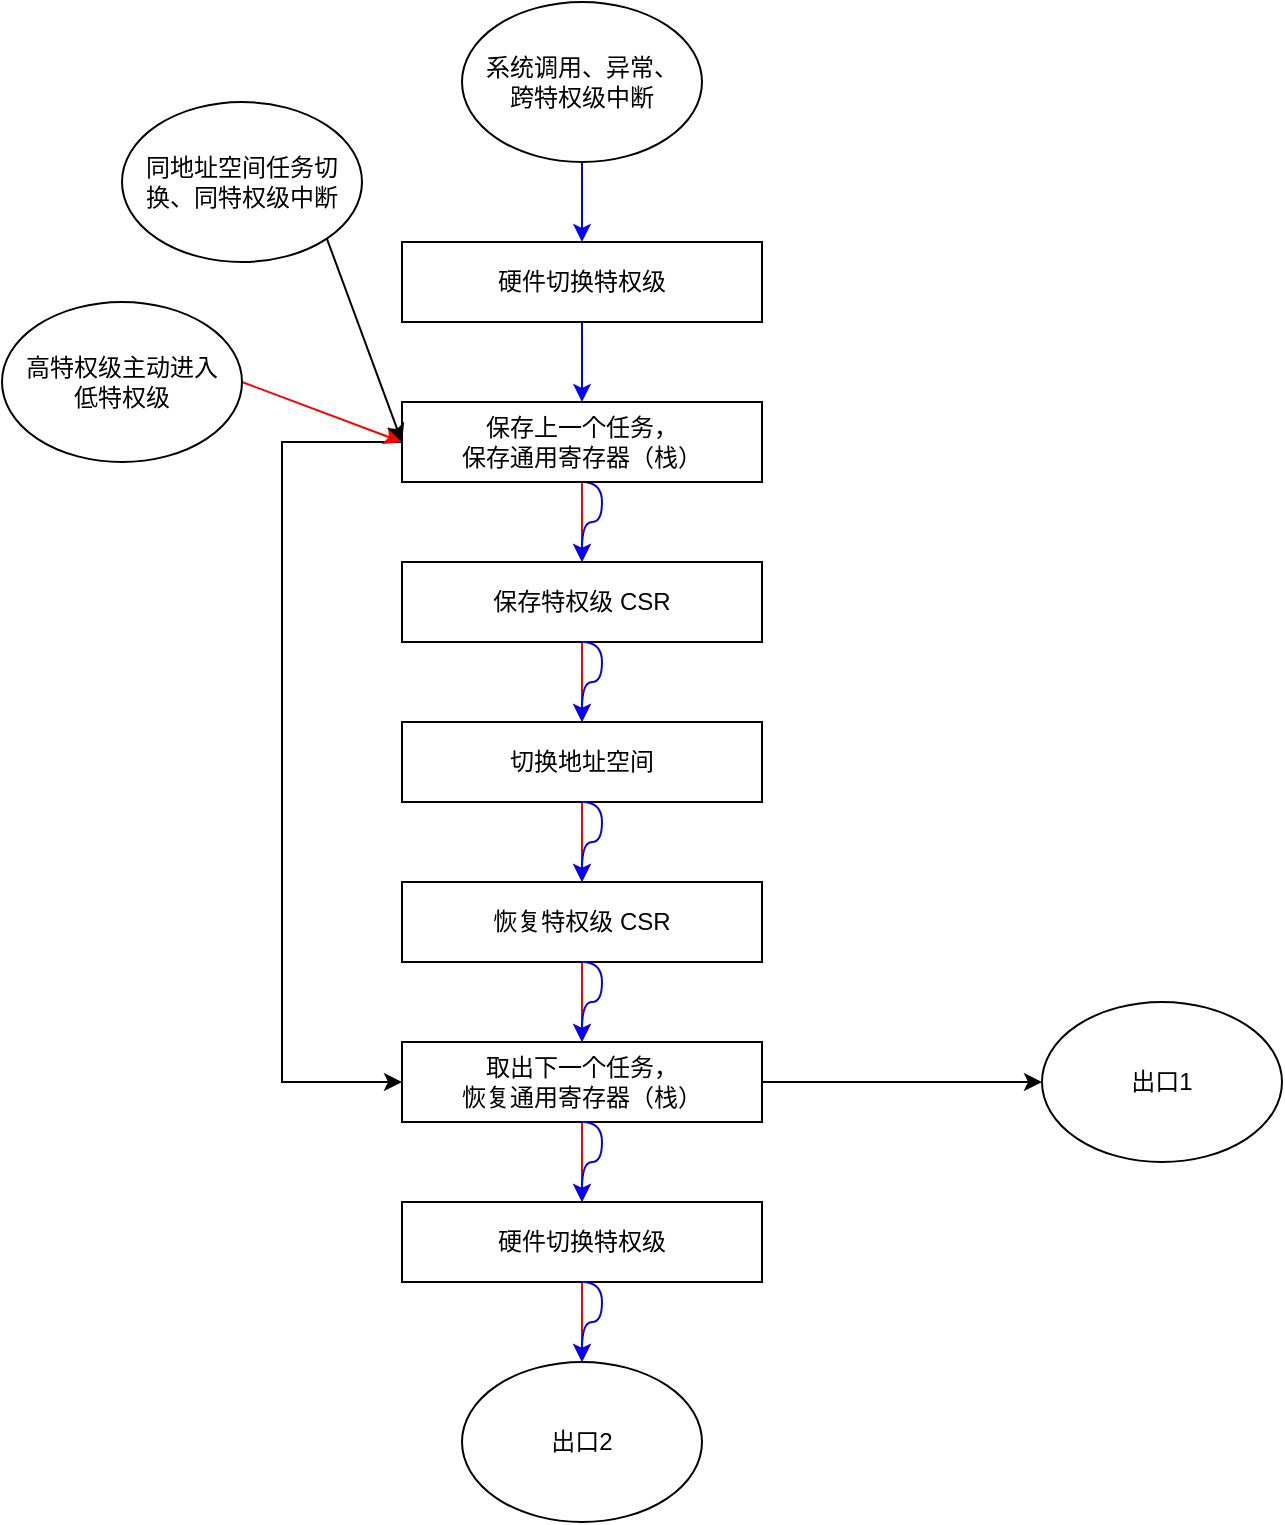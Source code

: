 <mxfile>
    <diagram id="VSHfGrtl0XYKOHuQTki8" name="第 1 页">
        <mxGraphModel dx="1068" dy="643" grid="1" gridSize="10" guides="1" tooltips="1" connect="1" arrows="1" fold="1" page="1" pageScale="1" pageWidth="827" pageHeight="1169" math="0" shadow="0">
            <root>
                <mxCell id="0"/>
                <mxCell id="1" parent="0"/>
                <mxCell id="27" style="edgeStyle=none;rounded=0;html=1;exitX=0.5;exitY=1;exitDx=0;exitDy=0;entryX=0.5;entryY=0;entryDx=0;entryDy=0;strokeColor=#0000FF;elbow=vertical;" edge="1" parent="1" source="2" target="3">
                    <mxGeometry relative="1" as="geometry"/>
                </mxCell>
                <mxCell id="2" value="硬件切换特权级" style="rounded=0;whiteSpace=wrap;html=1;" vertex="1" parent="1">
                    <mxGeometry x="220" y="160" width="180" height="40" as="geometry"/>
                </mxCell>
                <mxCell id="11" style="edgeStyle=orthogonalEdgeStyle;html=1;exitX=0;exitY=0.5;exitDx=0;exitDy=0;entryX=0;entryY=0.5;entryDx=0;entryDy=0;rounded=0;elbow=vertical;" edge="1" parent="1" source="3" target="4">
                    <mxGeometry relative="1" as="geometry">
                        <Array as="points">
                            <mxPoint x="160" y="260"/>
                            <mxPoint x="160" y="580"/>
                        </Array>
                    </mxGeometry>
                </mxCell>
                <mxCell id="16" style="edgeStyle=none;rounded=0;html=1;exitX=0.5;exitY=1;exitDx=0;exitDy=0;entryX=0.5;entryY=0;entryDx=0;entryDy=0;strokeColor=#ff0000;elbow=vertical;" edge="1" parent="1" source="3" target="5">
                    <mxGeometry relative="1" as="geometry"/>
                </mxCell>
                <mxCell id="28" style="edgeStyle=orthogonalEdgeStyle;rounded=0;html=1;exitX=0.5;exitY=1;exitDx=0;exitDy=0;entryX=0.5;entryY=0;entryDx=0;entryDy=0;strokeColor=#0000FF;elbow=vertical;curved=1;" edge="1" parent="1" source="3" target="5">
                    <mxGeometry relative="1" as="geometry">
                        <Array as="points">
                            <mxPoint x="320" y="280"/>
                            <mxPoint x="320" y="300"/>
                            <mxPoint x="310" y="300"/>
                        </Array>
                    </mxGeometry>
                </mxCell>
                <mxCell id="3" value="保存上一个任务，&lt;br&gt;保存通用寄存器（栈）" style="rounded=0;whiteSpace=wrap;html=1;" vertex="1" parent="1">
                    <mxGeometry x="220" y="240" width="180" height="40" as="geometry"/>
                </mxCell>
                <mxCell id="13" style="edgeStyle=none;rounded=0;html=1;exitX=1;exitY=0.5;exitDx=0;exitDy=0;entryX=0;entryY=0.5;entryDx=0;entryDy=0;" edge="1" parent="1" source="4" target="12">
                    <mxGeometry relative="1" as="geometry"/>
                </mxCell>
                <mxCell id="20" style="edgeStyle=none;rounded=0;html=1;exitX=0.5;exitY=1;exitDx=0;exitDy=0;entryX=0.5;entryY=0;entryDx=0;entryDy=0;strokeColor=#ff0000;elbow=vertical;" edge="1" parent="1" source="4" target="7">
                    <mxGeometry relative="1" as="geometry"/>
                </mxCell>
                <mxCell id="4" value="取出下一个任务，&lt;br&gt;恢复通用寄存器（栈）" style="rounded=0;whiteSpace=wrap;html=1;" vertex="1" parent="1">
                    <mxGeometry x="220" y="560" width="180" height="40" as="geometry"/>
                </mxCell>
                <mxCell id="17" style="edgeStyle=none;rounded=0;html=1;exitX=0.5;exitY=1;exitDx=0;exitDy=0;entryX=0.5;entryY=0;entryDx=0;entryDy=0;strokeColor=#ff0000;elbow=vertical;" edge="1" parent="1" source="5" target="8">
                    <mxGeometry relative="1" as="geometry"/>
                </mxCell>
                <mxCell id="5" value="保存特权级 CSR" style="rounded=0;whiteSpace=wrap;html=1;" vertex="1" parent="1">
                    <mxGeometry x="220" y="320" width="180" height="40" as="geometry"/>
                </mxCell>
                <mxCell id="19" style="edgeStyle=none;rounded=0;html=1;exitX=0.5;exitY=1;exitDx=0;exitDy=0;entryX=0.5;entryY=0;entryDx=0;entryDy=0;strokeColor=#ff0000;elbow=vertical;" edge="1" parent="1" source="6" target="4">
                    <mxGeometry relative="1" as="geometry"/>
                </mxCell>
                <mxCell id="6" value="恢复特权级 CSR" style="rounded=0;whiteSpace=wrap;html=1;" vertex="1" parent="1">
                    <mxGeometry x="220" y="480" width="180" height="40" as="geometry"/>
                </mxCell>
                <mxCell id="22" style="edgeStyle=none;rounded=0;html=1;exitX=0.5;exitY=1;exitDx=0;exitDy=0;entryX=0.5;entryY=0;entryDx=0;entryDy=0;strokeColor=#ff0000;elbow=vertical;" edge="1" parent="1" source="7" target="21">
                    <mxGeometry relative="1" as="geometry"/>
                </mxCell>
                <mxCell id="7" value="硬件切换特权级" style="rounded=0;whiteSpace=wrap;html=1;" vertex="1" parent="1">
                    <mxGeometry x="220" y="640" width="180" height="40" as="geometry"/>
                </mxCell>
                <mxCell id="18" style="edgeStyle=none;rounded=0;html=1;exitX=0.5;exitY=1;exitDx=0;exitDy=0;entryX=0.5;entryY=0;entryDx=0;entryDy=0;strokeColor=#ff0000;elbow=vertical;" edge="1" parent="1" source="8" target="6">
                    <mxGeometry relative="1" as="geometry"/>
                </mxCell>
                <mxCell id="8" value="切换地址空间" style="rounded=0;whiteSpace=wrap;html=1;" vertex="1" parent="1">
                    <mxGeometry x="220" y="400" width="180" height="40" as="geometry"/>
                </mxCell>
                <mxCell id="10" style="edgeStyle=none;html=1;exitX=1;exitY=0.5;exitDx=0;exitDy=0;entryX=0;entryY=0.5;entryDx=0;entryDy=0;strokeColor=#ff0000;" edge="1" parent="1" source="9" target="3">
                    <mxGeometry relative="1" as="geometry"/>
                </mxCell>
                <mxCell id="9" value="高特权级主动进入&lt;br&gt;低特权级" style="ellipse;whiteSpace=wrap;html=1;" vertex="1" parent="1">
                    <mxGeometry x="20" y="190" width="120" height="80" as="geometry"/>
                </mxCell>
                <mxCell id="12" value="出口1" style="ellipse;whiteSpace=wrap;html=1;" vertex="1" parent="1">
                    <mxGeometry x="540" y="540" width="120" height="80" as="geometry"/>
                </mxCell>
                <mxCell id="15" style="rounded=0;html=1;exitX=1;exitY=1;exitDx=0;exitDy=0;elbow=vertical;" edge="1" parent="1" source="14">
                    <mxGeometry relative="1" as="geometry">
                        <mxPoint x="220" y="260.0" as="targetPoint"/>
                    </mxGeometry>
                </mxCell>
                <mxCell id="14" value="同地址空间任务切换、同特权级中断" style="ellipse;whiteSpace=wrap;html=1;" vertex="1" parent="1">
                    <mxGeometry x="80" y="90" width="120" height="80" as="geometry"/>
                </mxCell>
                <mxCell id="21" value="出口2" style="ellipse;whiteSpace=wrap;html=1;" vertex="1" parent="1">
                    <mxGeometry x="250" y="720" width="120" height="80" as="geometry"/>
                </mxCell>
                <mxCell id="26" style="edgeStyle=none;rounded=0;html=1;exitX=0.5;exitY=1;exitDx=0;exitDy=0;entryX=0.5;entryY=0;entryDx=0;entryDy=0;strokeColor=#0000FF;elbow=vertical;" edge="1" parent="1" source="23" target="2">
                    <mxGeometry relative="1" as="geometry"/>
                </mxCell>
                <mxCell id="23" value="系统调用、异常、&lt;br&gt;跨特权级中断" style="ellipse;whiteSpace=wrap;html=1;" vertex="1" parent="1">
                    <mxGeometry x="250" y="40" width="120" height="80" as="geometry"/>
                </mxCell>
                <mxCell id="29" style="edgeStyle=orthogonalEdgeStyle;rounded=0;html=1;exitX=0.5;exitY=1;exitDx=0;exitDy=0;entryX=0.5;entryY=0;entryDx=0;entryDy=0;strokeColor=#0000FF;elbow=vertical;curved=1;" edge="1" parent="1" source="5" target="8">
                    <mxGeometry relative="1" as="geometry">
                        <mxPoint x="320" y="360" as="sourcePoint"/>
                        <mxPoint x="320" y="400" as="targetPoint"/>
                        <Array as="points">
                            <mxPoint x="320" y="360"/>
                            <mxPoint x="320" y="380"/>
                            <mxPoint x="310" y="380"/>
                        </Array>
                    </mxGeometry>
                </mxCell>
                <mxCell id="30" style="edgeStyle=orthogonalEdgeStyle;rounded=0;html=1;exitX=0.5;exitY=1;exitDx=0;exitDy=0;entryX=0.5;entryY=0;entryDx=0;entryDy=0;strokeColor=#0000FF;elbow=vertical;curved=1;" edge="1" parent="1" source="8" target="6">
                    <mxGeometry relative="1" as="geometry">
                        <mxPoint x="310" y="440" as="sourcePoint"/>
                        <mxPoint x="310" y="480" as="targetPoint"/>
                        <Array as="points">
                            <mxPoint x="320" y="440"/>
                            <mxPoint x="320" y="460"/>
                            <mxPoint x="310" y="460"/>
                        </Array>
                    </mxGeometry>
                </mxCell>
                <mxCell id="31" style="edgeStyle=orthogonalEdgeStyle;rounded=0;html=1;exitX=0.5;exitY=1;exitDx=0;exitDy=0;entryX=0.5;entryY=0;entryDx=0;entryDy=0;strokeColor=#0000FF;elbow=vertical;curved=1;" edge="1" parent="1" source="6" target="4">
                    <mxGeometry relative="1" as="geometry">
                        <mxPoint x="310" y="520" as="sourcePoint"/>
                        <mxPoint x="310" y="560" as="targetPoint"/>
                        <Array as="points">
                            <mxPoint x="320" y="520"/>
                            <mxPoint x="320" y="540"/>
                            <mxPoint x="310" y="540"/>
                        </Array>
                    </mxGeometry>
                </mxCell>
                <mxCell id="32" style="edgeStyle=orthogonalEdgeStyle;rounded=0;html=1;exitX=0.5;exitY=1;exitDx=0;exitDy=0;entryX=0.5;entryY=0;entryDx=0;entryDy=0;strokeColor=#0000FF;elbow=vertical;curved=1;" edge="1" parent="1" source="4" target="7">
                    <mxGeometry relative="1" as="geometry">
                        <mxPoint x="310" y="600" as="sourcePoint"/>
                        <mxPoint x="310" y="640" as="targetPoint"/>
                        <Array as="points">
                            <mxPoint x="320" y="600"/>
                            <mxPoint x="320" y="620"/>
                            <mxPoint x="310" y="620"/>
                        </Array>
                    </mxGeometry>
                </mxCell>
                <mxCell id="33" style="edgeStyle=orthogonalEdgeStyle;rounded=0;html=1;exitX=0.5;exitY=1;exitDx=0;exitDy=0;entryX=0.5;entryY=0;entryDx=0;entryDy=0;strokeColor=#0000FF;elbow=vertical;curved=1;" edge="1" parent="1" source="7" target="21">
                    <mxGeometry relative="1" as="geometry">
                        <mxPoint x="310" y="680" as="sourcePoint"/>
                        <mxPoint x="310" y="720" as="targetPoint"/>
                        <Array as="points">
                            <mxPoint x="320" y="680"/>
                            <mxPoint x="320" y="700"/>
                            <mxPoint x="310" y="700"/>
                        </Array>
                    </mxGeometry>
                </mxCell>
            </root>
        </mxGraphModel>
    </diagram>
</mxfile>